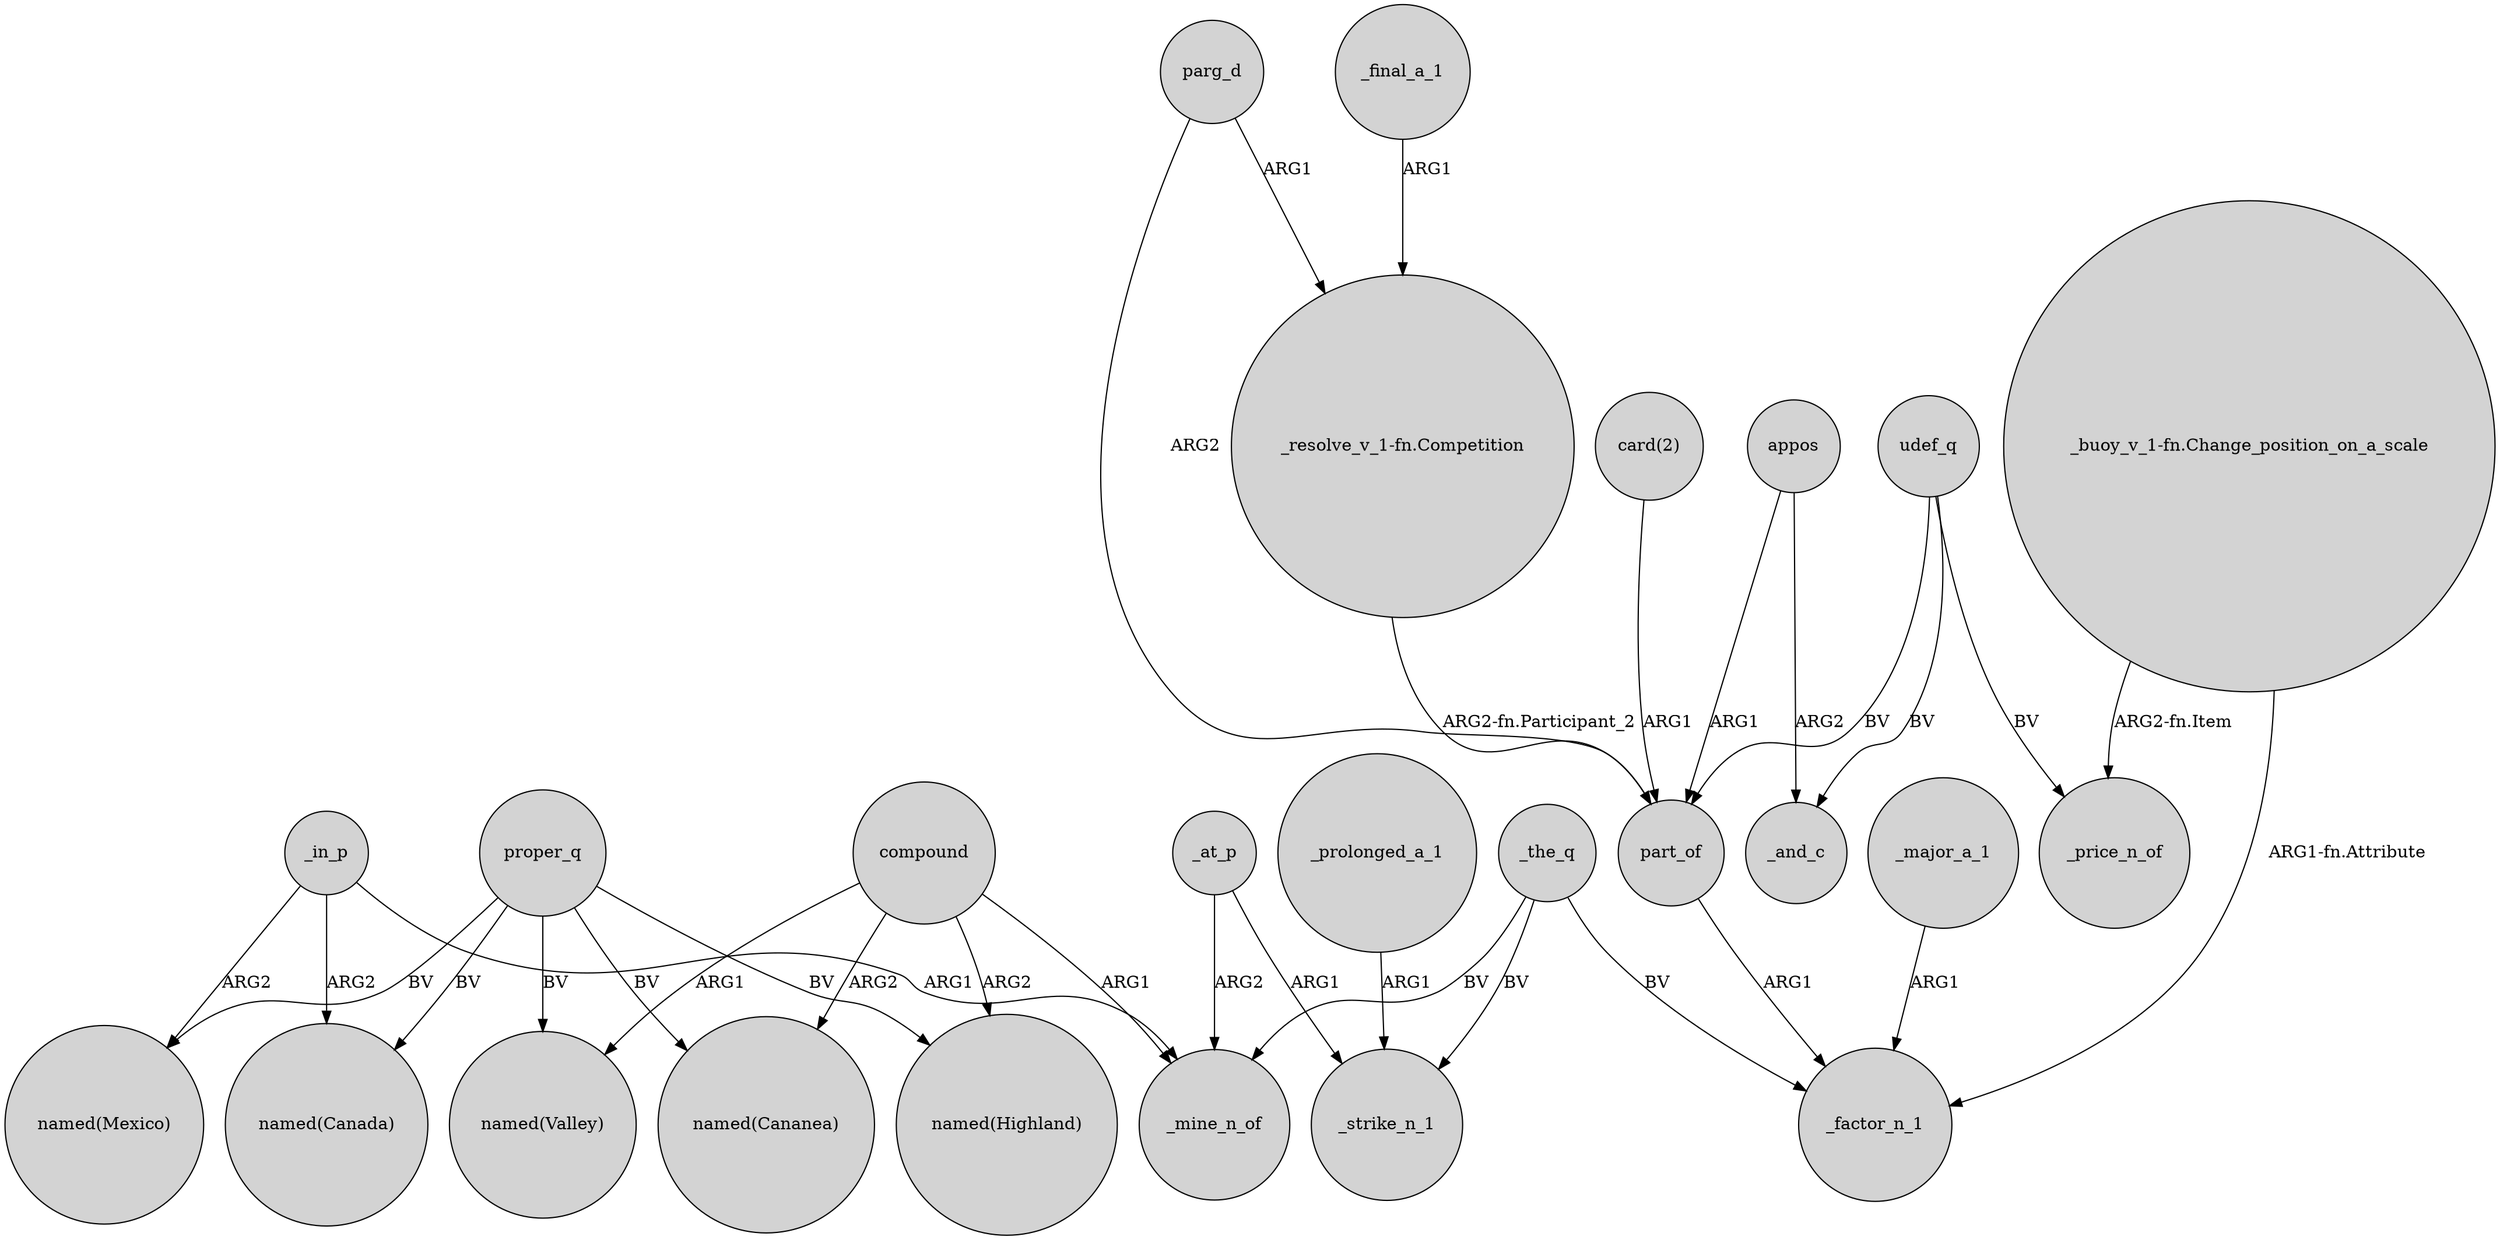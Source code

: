 digraph {
	node [shape=circle style=filled]
	proper_q -> "named(Valley)" [label=BV]
	_the_q -> _strike_n_1 [label=BV]
	_in_p -> _mine_n_of [label=ARG1]
	appos -> _and_c [label=ARG2]
	udef_q -> part_of [label=BV]
	udef_q -> _price_n_of [label=BV]
	"_buoy_v_1-fn.Change_position_on_a_scale" -> _factor_n_1 [label="ARG1-fn.Attribute"]
	compound -> _mine_n_of [label=ARG1]
	_final_a_1 -> "_resolve_v_1-fn.Competition" [label=ARG1]
	_the_q -> _factor_n_1 [label=BV]
	_the_q -> _mine_n_of [label=BV]
	proper_q -> "named(Mexico)" [label=BV]
	udef_q -> _and_c [label=BV]
	"card(2)" -> part_of [label=ARG1]
	appos -> part_of [label=ARG1]
	parg_d -> part_of [label=ARG2]
	_at_p -> _mine_n_of [label=ARG2]
	_major_a_1 -> _factor_n_1 [label=ARG1]
	proper_q -> "named(Highland)" [label=BV]
	compound -> "named(Valley)" [label=ARG1]
	_prolonged_a_1 -> _strike_n_1 [label=ARG1]
	part_of -> _factor_n_1 [label=ARG1]
	proper_q -> "named(Canada)" [label=BV]
	proper_q -> "named(Cananea)" [label=BV]
	compound -> "named(Highland)" [label=ARG2]
	_in_p -> "named(Canada)" [label=ARG2]
	compound -> "named(Cananea)" [label=ARG2]
	_at_p -> _strike_n_1 [label=ARG1]
	"_resolve_v_1-fn.Competition" -> part_of [label="ARG2-fn.Participant_2"]
	parg_d -> "_resolve_v_1-fn.Competition" [label=ARG1]
	_in_p -> "named(Mexico)" [label=ARG2]
	"_buoy_v_1-fn.Change_position_on_a_scale" -> _price_n_of [label="ARG2-fn.Item"]
}

